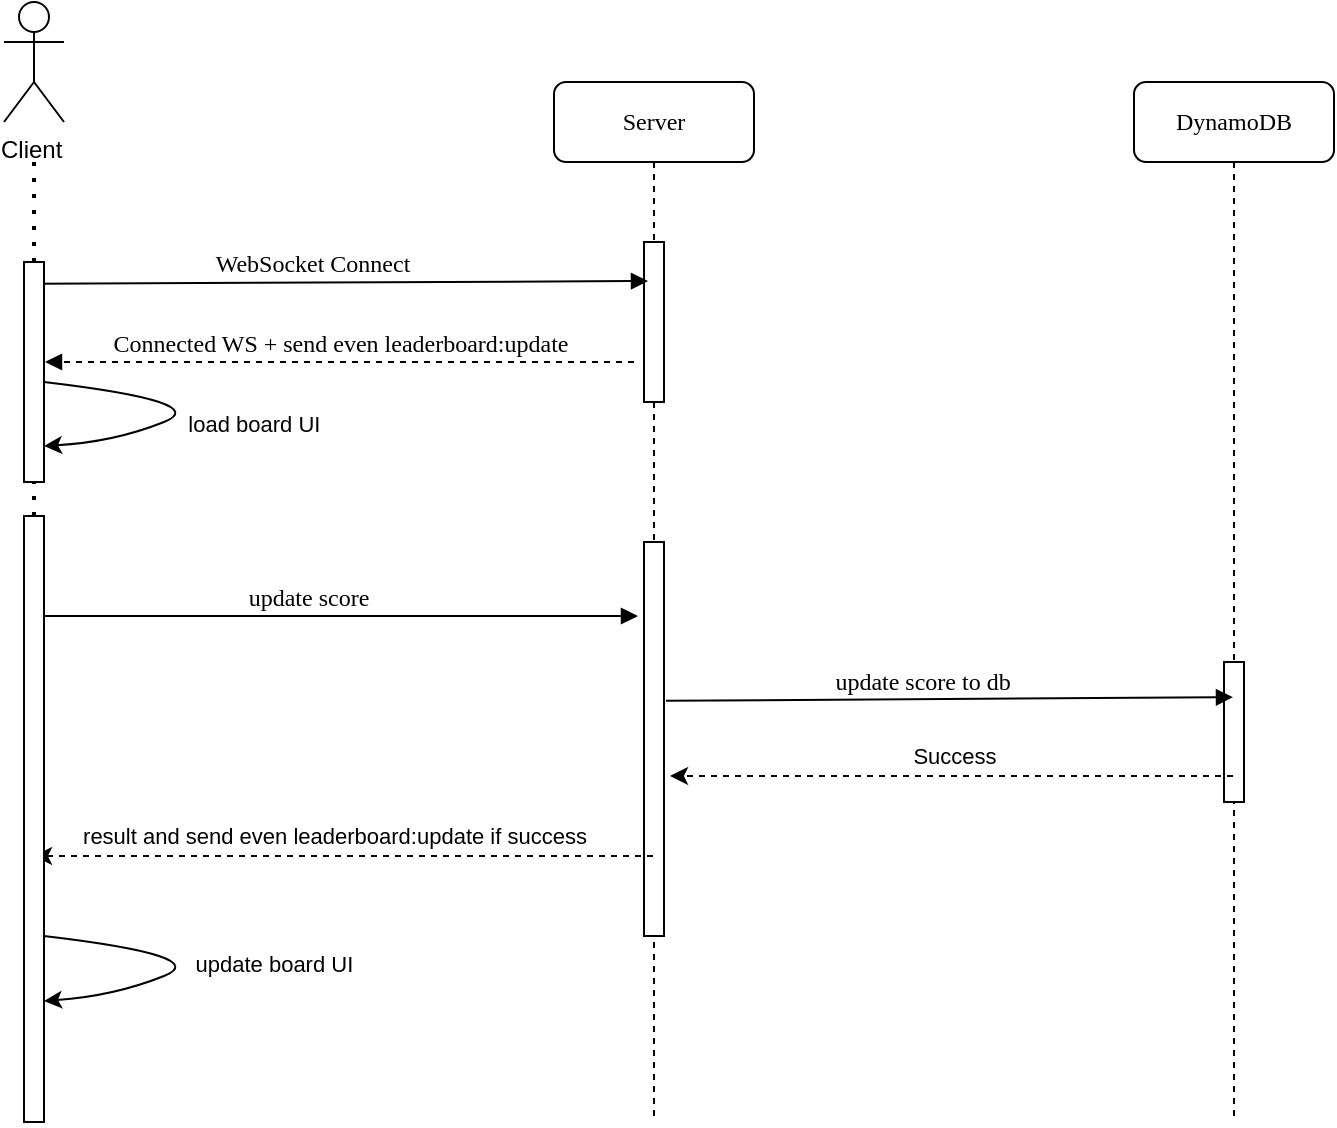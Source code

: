 <mxfile version="28.0.5">
  <diagram name="Page-1" id="13e1069c-82ec-6db2-03f1-153e76fe0fe0">
    <mxGraphModel dx="1426" dy="693" grid="1" gridSize="10" guides="1" tooltips="1" connect="1" arrows="1" fold="1" page="1" pageScale="1" pageWidth="1100" pageHeight="850" background="none" math="0" shadow="0">
      <root>
        <mxCell id="0" />
        <mxCell id="1" parent="0" />
        <mxCell id="7baba1c4bc27f4b0-2" value="Server" style="shape=umlLifeline;perimeter=lifelinePerimeter;whiteSpace=wrap;html=1;container=1;collapsible=0;recursiveResize=0;outlineConnect=0;rounded=1;shadow=0;comic=0;labelBackgroundColor=none;strokeWidth=1;fontFamily=Verdana;fontSize=12;align=center;" parent="1" vertex="1">
          <mxGeometry x="410" y="80" width="100" height="520" as="geometry" />
        </mxCell>
        <mxCell id="7baba1c4bc27f4b0-10" value="" style="html=1;points=[];perimeter=orthogonalPerimeter;rounded=0;shadow=0;comic=0;labelBackgroundColor=none;strokeWidth=1;fontFamily=Verdana;fontSize=12;align=center;" parent="7baba1c4bc27f4b0-2" vertex="1">
          <mxGeometry x="45" y="80" width="10" height="80" as="geometry" />
        </mxCell>
        <mxCell id="0cyMWiEmjz66wqVUGM_n-6" value="Connected WS + send even leaderboard:update" style="html=1;verticalAlign=bottom;endArrow=block;labelBackgroundColor=none;fontFamily=Verdana;fontSize=12;elbow=horizontal;dashed=1;" edge="1" parent="7baba1c4bc27f4b0-2">
          <mxGeometry relative="1" as="geometry">
            <mxPoint x="40" y="140" as="sourcePoint" />
            <mxPoint x="-254.5" y="140" as="targetPoint" />
            <mxPoint as="offset" />
          </mxGeometry>
        </mxCell>
        <mxCell id="0cyMWiEmjz66wqVUGM_n-30" value="" style="html=1;points=[];perimeter=orthogonalPerimeter;rounded=0;shadow=0;comic=0;labelBackgroundColor=none;strokeWidth=1;fontFamily=Verdana;fontSize=12;align=center;" vertex="1" parent="7baba1c4bc27f4b0-2">
          <mxGeometry x="45" y="230" width="10" height="197" as="geometry" />
        </mxCell>
        <mxCell id="7baba1c4bc27f4b0-11" value="WebSocket Connect" style="html=1;verticalAlign=bottom;endArrow=block;labelBackgroundColor=none;fontFamily=Verdana;fontSize=12;elbow=horizontal;entryX=0.2;entryY=0.244;entryDx=0;entryDy=0;entryPerimeter=0;" parent="1" target="7baba1c4bc27f4b0-10" edge="1">
          <mxGeometry x="-0.094" relative="1" as="geometry">
            <mxPoint x="150" y="180.88" as="sourcePoint" />
            <mxPoint x="445" y="179.52" as="targetPoint" />
            <mxPoint as="offset" />
          </mxGeometry>
        </mxCell>
        <mxCell id="0cyMWiEmjz66wqVUGM_n-1" value="Client&amp;nbsp;" style="shape=umlActor;verticalLabelPosition=bottom;verticalAlign=top;html=1;outlineConnect=0;" vertex="1" parent="1">
          <mxGeometry x="135" y="40" width="30" height="60" as="geometry" />
        </mxCell>
        <mxCell id="0cyMWiEmjz66wqVUGM_n-3" value="" style="endArrow=none;dashed=1;html=1;dashPattern=1 3;strokeWidth=2;rounded=0;" edge="1" parent="1" source="0cyMWiEmjz66wqVUGM_n-45">
          <mxGeometry width="50" height="50" relative="1" as="geometry">
            <mxPoint x="150" y="280" as="sourcePoint" />
            <mxPoint x="150" y="120" as="targetPoint" />
          </mxGeometry>
        </mxCell>
        <mxCell id="0cyMWiEmjz66wqVUGM_n-4" value="DynamoDB" style="shape=umlLifeline;perimeter=lifelinePerimeter;whiteSpace=wrap;html=1;container=1;collapsible=0;recursiveResize=0;outlineConnect=0;rounded=1;shadow=0;comic=0;labelBackgroundColor=none;strokeWidth=1;fontFamily=Verdana;fontSize=12;align=center;" vertex="1" parent="1">
          <mxGeometry x="700" y="80" width="100" height="520" as="geometry" />
        </mxCell>
        <mxCell id="0cyMWiEmjz66wqVUGM_n-5" value="" style="html=1;points=[];perimeter=orthogonalPerimeter;rounded=0;shadow=0;comic=0;labelBackgroundColor=none;strokeWidth=1;fontFamily=Verdana;fontSize=12;align=center;" vertex="1" parent="0cyMWiEmjz66wqVUGM_n-4">
          <mxGeometry x="45" y="290" width="10" height="70" as="geometry" />
        </mxCell>
        <mxCell id="0cyMWiEmjz66wqVUGM_n-19" value="" style="endArrow=none;dashed=1;html=1;dashPattern=1 3;strokeWidth=2;rounded=0;" edge="1" parent="1" source="0cyMWiEmjz66wqVUGM_n-40">
          <mxGeometry width="50" height="50" relative="1" as="geometry">
            <mxPoint x="150" y="640" as="sourcePoint" />
            <mxPoint x="150" y="280" as="targetPoint" />
          </mxGeometry>
        </mxCell>
        <mxCell id="0cyMWiEmjz66wqVUGM_n-23" value="" style="endArrow=classic;html=1;rounded=0;exitX=0.5;exitY=0.625;exitDx=0;exitDy=0;exitPerimeter=0;entryX=1;entryY=0.906;entryDx=0;entryDy=0;entryPerimeter=0;curved=1;" edge="1" parent="1">
          <mxGeometry width="50" height="50" relative="1" as="geometry">
            <mxPoint x="155" y="507" as="sourcePoint" />
            <mxPoint x="155" y="539.48" as="targetPoint" />
            <Array as="points">
              <mxPoint x="240" y="517" />
              <mxPoint x="190" y="537" />
            </Array>
          </mxGeometry>
        </mxCell>
        <mxCell id="0cyMWiEmjz66wqVUGM_n-44" value="update board UI" style="edgeLabel;align=center;verticalAlign=middle;resizable=0;points=[];labelBackgroundColor=default;" vertex="1" connectable="0" parent="0cyMWiEmjz66wqVUGM_n-23">
          <mxGeometry x="-0.283" y="-1" relative="1" as="geometry">
            <mxPoint x="53" y="5" as="offset" />
          </mxGeometry>
        </mxCell>
        <mxCell id="0cyMWiEmjz66wqVUGM_n-29" value="update score" style="html=1;verticalAlign=bottom;endArrow=block;labelBackgroundColor=none;fontFamily=Verdana;fontSize=12;elbow=horizontal;" edge="1" parent="1">
          <mxGeometry x="-0.094" relative="1" as="geometry">
            <mxPoint x="150" y="347" as="sourcePoint" />
            <mxPoint x="452" y="347" as="targetPoint" />
            <mxPoint as="offset" />
          </mxGeometry>
        </mxCell>
        <mxCell id="0cyMWiEmjz66wqVUGM_n-31" value="update score to db" style="html=1;verticalAlign=bottom;endArrow=block;labelBackgroundColor=none;fontFamily=Verdana;fontSize=12;elbow=horizontal;exitX=1.1;exitY=0.403;exitDx=0;exitDy=0;exitPerimeter=0;" edge="1" parent="1" source="0cyMWiEmjz66wqVUGM_n-30">
          <mxGeometry x="-0.094" relative="1" as="geometry">
            <mxPoint x="390" y="317" as="sourcePoint" />
            <mxPoint x="749.5" y="387.6" as="targetPoint" />
            <mxPoint as="offset" />
          </mxGeometry>
        </mxCell>
        <mxCell id="0cyMWiEmjz66wqVUGM_n-32" value="" style="endArrow=classic;html=1;rounded=0;entryX=1.3;entryY=0.766;entryDx=0;entryDy=0;entryPerimeter=0;dashed=1;" edge="1" parent="1">
          <mxGeometry width="50" height="50" relative="1" as="geometry">
            <mxPoint x="749.5" y="427" as="sourcePoint" />
            <mxPoint x="468" y="427" as="targetPoint" />
          </mxGeometry>
        </mxCell>
        <mxCell id="0cyMWiEmjz66wqVUGM_n-33" value="Success" style="edgeLabel;html=1;align=center;verticalAlign=middle;resizable=0;points=[];" vertex="1" connectable="0" parent="0cyMWiEmjz66wqVUGM_n-32">
          <mxGeometry x="-0.179" y="2" relative="1" as="geometry">
            <mxPoint x="-24" y="-12" as="offset" />
          </mxGeometry>
        </mxCell>
        <mxCell id="0cyMWiEmjz66wqVUGM_n-34" value="" style="endArrow=classic;html=1;rounded=0;dashed=1;" edge="1" parent="1">
          <mxGeometry width="50" height="50" relative="1" as="geometry">
            <mxPoint x="459.5" y="467" as="sourcePoint" />
            <mxPoint x="150" y="467" as="targetPoint" />
          </mxGeometry>
        </mxCell>
        <mxCell id="0cyMWiEmjz66wqVUGM_n-36" value="result and send even leaderboard:update if success" style="edgeLabel;html=1;align=center;verticalAlign=middle;resizable=0;points=[];" vertex="1" connectable="0" parent="0cyMWiEmjz66wqVUGM_n-34">
          <mxGeometry x="-0.163" relative="1" as="geometry">
            <mxPoint x="-30" y="-10" as="offset" />
          </mxGeometry>
        </mxCell>
        <mxCell id="0cyMWiEmjz66wqVUGM_n-41" value="" style="endArrow=none;dashed=1;html=1;dashPattern=1 3;strokeWidth=2;rounded=0;" edge="1" parent="1" target="0cyMWiEmjz66wqVUGM_n-40">
          <mxGeometry width="50" height="50" relative="1" as="geometry">
            <mxPoint x="150" y="507" as="sourcePoint" />
            <mxPoint x="150" y="227" as="targetPoint" />
          </mxGeometry>
        </mxCell>
        <mxCell id="0cyMWiEmjz66wqVUGM_n-40" value="" style="html=1;points=[];perimeter=orthogonalPerimeter;rounded=0;shadow=0;comic=0;labelBackgroundColor=none;strokeWidth=1;fontFamily=Verdana;fontSize=12;align=center;" vertex="1" parent="1">
          <mxGeometry x="145" y="297" width="10" height="303" as="geometry" />
        </mxCell>
        <mxCell id="0cyMWiEmjz66wqVUGM_n-46" value="" style="endArrow=none;dashed=1;html=1;dashPattern=1 3;strokeWidth=2;rounded=0;" edge="1" parent="1" target="0cyMWiEmjz66wqVUGM_n-45">
          <mxGeometry width="50" height="50" relative="1" as="geometry">
            <mxPoint x="150" y="280" as="sourcePoint" />
            <mxPoint x="150" y="120" as="targetPoint" />
          </mxGeometry>
        </mxCell>
        <mxCell id="0cyMWiEmjz66wqVUGM_n-45" value="" style="html=1;points=[];perimeter=orthogonalPerimeter;rounded=0;shadow=0;comic=0;labelBackgroundColor=none;strokeWidth=1;fontFamily=Verdana;fontSize=12;align=center;" vertex="1" parent="1">
          <mxGeometry x="145" y="170" width="10" height="110" as="geometry" />
        </mxCell>
        <mxCell id="0cyMWiEmjz66wqVUGM_n-47" value="" style="endArrow=classic;html=1;rounded=0;exitX=0.5;exitY=0.625;exitDx=0;exitDy=0;exitPerimeter=0;curved=1;" edge="1" parent="1">
          <mxGeometry width="50" height="50" relative="1" as="geometry">
            <mxPoint x="155" y="230" as="sourcePoint" />
            <mxPoint x="155" y="262" as="targetPoint" />
            <Array as="points">
              <mxPoint x="240" y="240" />
              <mxPoint x="190" y="260" />
            </Array>
          </mxGeometry>
        </mxCell>
        <mxCell id="0cyMWiEmjz66wqVUGM_n-48" value="load board UI" style="edgeLabel;align=center;verticalAlign=middle;resizable=0;points=[];labelBackgroundColor=default;" vertex="1" connectable="0" parent="0cyMWiEmjz66wqVUGM_n-47">
          <mxGeometry x="-0.283" y="-1" relative="1" as="geometry">
            <mxPoint x="43" y="12" as="offset" />
          </mxGeometry>
        </mxCell>
      </root>
    </mxGraphModel>
  </diagram>
</mxfile>
